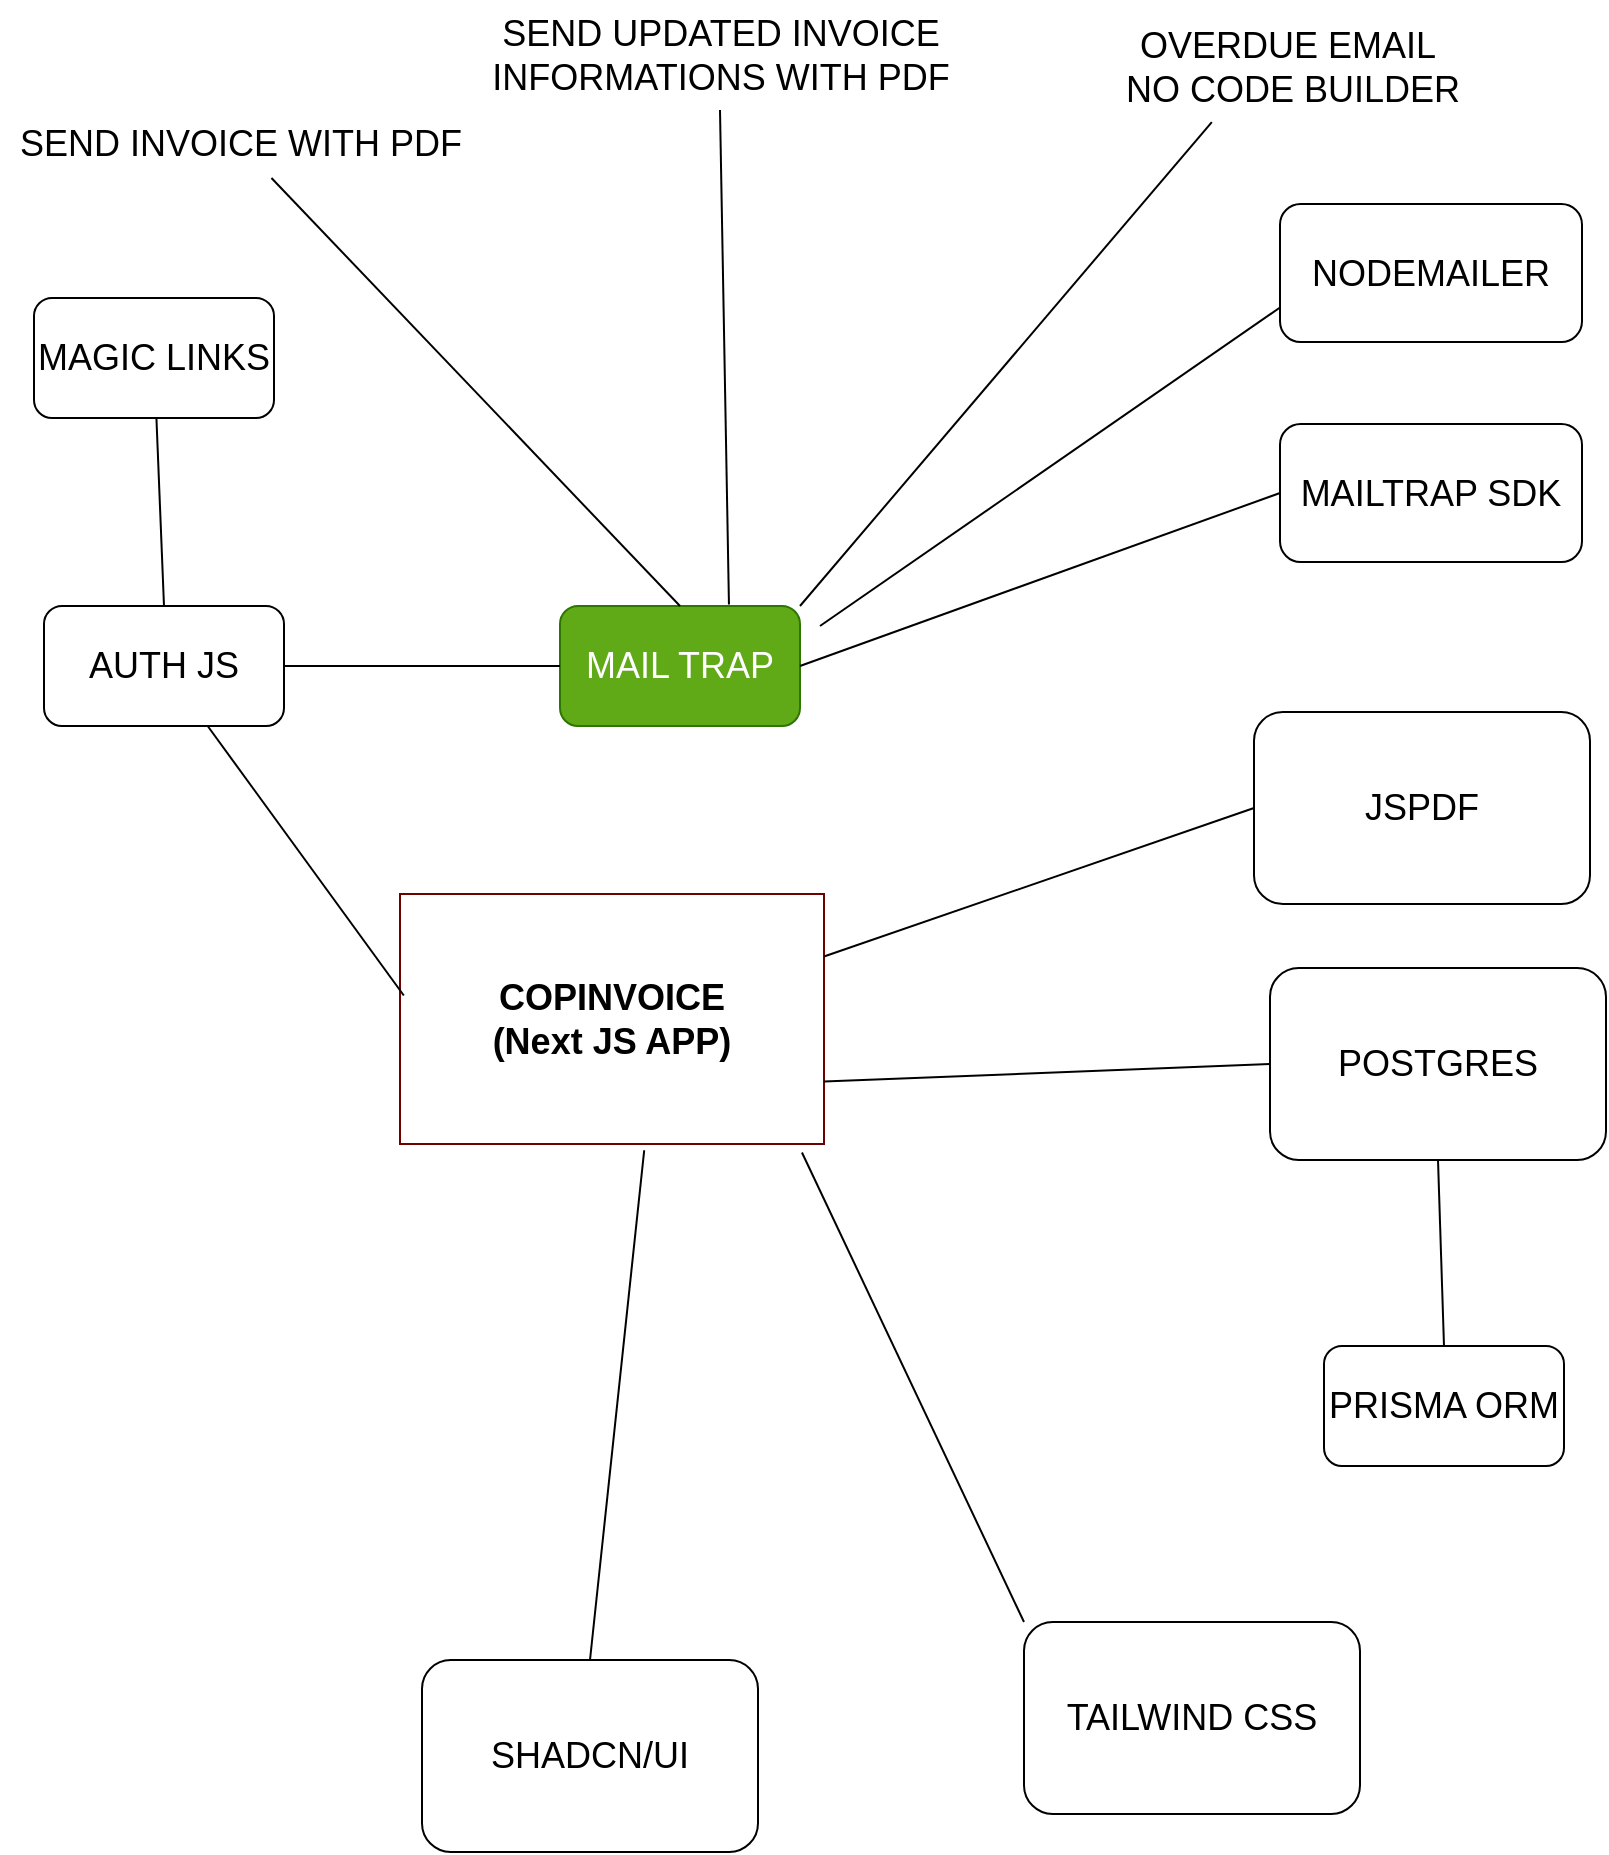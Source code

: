 <mxfile>
    <diagram id="Hyx2KwSfyTcDBe2Z9RFE" name="Page-1">
        <mxGraphModel dx="1031" dy="569" grid="0" gridSize="10" guides="1" tooltips="1" connect="1" arrows="1" fold="1" page="1" pageScale="1" pageWidth="850" pageHeight="1100" background="#ffffff" math="0" shadow="0">
            <root>
                <mxCell id="0"/>
                <mxCell id="1" parent="0"/>
                <mxCell id="2" value="&lt;font size=&quot;1&quot; color=&quot;#000000&quot;&gt;&lt;b style=&quot;font-size: 18px;&quot;&gt;COPINVOICE&lt;br&gt;(Next JS APP)&lt;br&gt;&lt;/b&gt;&lt;/font&gt;" style="rounded=0;whiteSpace=wrap;html=1;fillColor=#FFFFFF;fillStyle=solid;strokeColor=#6F0000;fontColor=#ffffff;" vertex="1" parent="1">
                    <mxGeometry x="213" y="461" width="212" height="125" as="geometry"/>
                </mxCell>
                <mxCell id="4" value="AUTH JS" style="rounded=1;whiteSpace=wrap;html=1;fillStyle=solid;strokeColor=#000000;fontSize=18;fontColor=#000000;fillColor=#FFFFFF;gradientColor=none;" vertex="1" parent="1">
                    <mxGeometry x="35" y="317" width="120" height="60" as="geometry"/>
                </mxCell>
                <mxCell id="5" value="" style="endArrow=none;html=1;fontSize=18;fontColor=#000000;strokeColor=#000000;exitX=0.009;exitY=0.406;exitDx=0;exitDy=0;exitPerimeter=0;" edge="1" parent="1" source="2" target="4">
                    <mxGeometry width="50" height="50" relative="1" as="geometry">
                        <mxPoint x="337" y="510" as="sourcePoint"/>
                        <mxPoint x="514" y="441" as="targetPoint"/>
                    </mxGeometry>
                </mxCell>
                <mxCell id="6" value="MAGIC LINKS" style="rounded=1;whiteSpace=wrap;html=1;fillStyle=solid;strokeColor=#000000;fontSize=18;fontColor=#000000;fillColor=#FFFFFF;gradientColor=none;" vertex="1" parent="1">
                    <mxGeometry x="30" y="163" width="120" height="60" as="geometry"/>
                </mxCell>
                <mxCell id="7" value="" style="endArrow=none;html=1;fontSize=18;fontColor=#000000;strokeColor=#000000;exitX=0.5;exitY=0;exitDx=0;exitDy=0;" edge="1" parent="1" source="4" target="6">
                    <mxGeometry width="50" height="50" relative="1" as="geometry">
                        <mxPoint x="347" y="520" as="sourcePoint"/>
                        <mxPoint x="252.536" y="382" as="targetPoint"/>
                    </mxGeometry>
                </mxCell>
                <mxCell id="8" value="MAIL TRAP" style="rounded=1;whiteSpace=wrap;html=1;fillStyle=solid;strokeColor=#2D7600;fontSize=18;fontColor=#ffffff;fillColor=#60a917;" vertex="1" parent="1">
                    <mxGeometry x="293" y="317" width="120" height="60" as="geometry"/>
                </mxCell>
                <mxCell id="9" value="" style="endArrow=none;html=1;fontSize=18;fontColor=#000000;strokeColor=#000000;entryX=1;entryY=0.5;entryDx=0;entryDy=0;exitX=0;exitY=0.5;exitDx=0;exitDy=0;" edge="1" parent="1" source="8" target="4">
                    <mxGeometry width="50" height="50" relative="1" as="geometry">
                        <mxPoint x="347" y="520" as="sourcePoint"/>
                        <mxPoint x="252.536" y="382" as="targetPoint"/>
                    </mxGeometry>
                </mxCell>
                <mxCell id="10" value="SEND INVOICE WITH PDF" style="text;html=1;align=center;verticalAlign=middle;resizable=0;points=[];autosize=1;strokeColor=none;fillColor=none;fontSize=18;fontColor=#000000;" vertex="1" parent="1">
                    <mxGeometry x="13" y="69" width="239" height="34" as="geometry"/>
                </mxCell>
                <mxCell id="11" value="" style="endArrow=none;html=1;fontSize=18;fontColor=#000000;strokeColor=#000000;exitX=0.5;exitY=0;exitDx=0;exitDy=0;" edge="1" parent="1" source="8" target="10">
                    <mxGeometry width="50" height="50" relative="1" as="geometry">
                        <mxPoint x="435" y="352" as="sourcePoint"/>
                        <mxPoint x="292" y="352" as="targetPoint"/>
                    </mxGeometry>
                </mxCell>
                <mxCell id="12" value="SEND UPDATED INVOICE&lt;br&gt;INFORMATIONS WITH PDF" style="text;html=1;align=center;verticalAlign=middle;resizable=0;points=[];autosize=1;strokeColor=none;fillColor=none;fontSize=18;fontColor=#000000;" vertex="1" parent="1">
                    <mxGeometry x="249" y="14" width="247" height="55" as="geometry"/>
                </mxCell>
                <mxCell id="13" value="" style="endArrow=none;html=1;fontSize=18;fontColor=#000000;strokeColor=#000000;exitX=0.704;exitY=-0.013;exitDx=0;exitDy=0;exitPerimeter=0;" edge="1" parent="1" source="8" target="12">
                    <mxGeometry width="50" height="50" relative="1" as="geometry">
                        <mxPoint x="506" y="307" as="sourcePoint"/>
                        <mxPoint x="295.498" y="110" as="targetPoint"/>
                    </mxGeometry>
                </mxCell>
                <mxCell id="14" value="OVERDUE EMAIL&amp;nbsp;&lt;br&gt;NO CODE BUILDER" style="text;html=1;align=center;verticalAlign=middle;resizable=0;points=[];autosize=1;strokeColor=none;fillColor=none;fontSize=18;fontColor=#000000;" vertex="1" parent="1">
                    <mxGeometry x="566" y="20" width="185" height="55" as="geometry"/>
                </mxCell>
                <mxCell id="15" value="" style="endArrow=none;html=1;fontSize=18;fontColor=#000000;strokeColor=#000000;exitX=1;exitY=0;exitDx=0;exitDy=0;entryX=0.286;entryY=1.001;entryDx=0;entryDy=0;entryPerimeter=0;" edge="1" parent="1" source="8" target="14">
                    <mxGeometry width="50" height="50" relative="1" as="geometry">
                        <mxPoint x="387.48" y="326.22" as="sourcePoint"/>
                        <mxPoint x="466.964" y="97" as="targetPoint"/>
                    </mxGeometry>
                </mxCell>
                <mxCell id="16" value="NODEMAILER" style="rounded=1;whiteSpace=wrap;html=1;fillStyle=solid;strokeColor=#000000;fontSize=18;fontColor=#000000;fillColor=#FFFFFF;gradientColor=none;" vertex="1" parent="1">
                    <mxGeometry x="653" y="116" width="151" height="69" as="geometry"/>
                </mxCell>
                <mxCell id="17" value="MAILTRAP SDK" style="rounded=1;whiteSpace=wrap;html=1;fillStyle=solid;strokeColor=#000000;fontSize=18;fontColor=#000000;fillColor=#FFFFFF;gradientColor=none;" vertex="1" parent="1">
                    <mxGeometry x="653" y="226" width="151" height="69" as="geometry"/>
                </mxCell>
                <mxCell id="18" value="" style="endArrow=none;html=1;fontSize=18;fontColor=#000000;strokeColor=#000000;exitX=1;exitY=0;exitDx=0;exitDy=0;entryX=0;entryY=0.75;entryDx=0;entryDy=0;" edge="1" parent="1" target="16">
                    <mxGeometry width="50" height="50" relative="1" as="geometry">
                        <mxPoint x="423.0" y="327.0" as="sourcePoint"/>
                        <mxPoint x="628.91" y="85.055" as="targetPoint"/>
                    </mxGeometry>
                </mxCell>
                <mxCell id="19" value="" style="endArrow=none;html=1;fontSize=18;fontColor=#000000;strokeColor=#000000;exitX=1;exitY=0.5;exitDx=0;exitDy=0;entryX=0;entryY=0.5;entryDx=0;entryDy=0;" edge="1" parent="1" source="8" target="17">
                    <mxGeometry width="50" height="50" relative="1" as="geometry">
                        <mxPoint x="433.0" y="337.0" as="sourcePoint"/>
                        <mxPoint x="621" y="236.75" as="targetPoint"/>
                    </mxGeometry>
                </mxCell>
                <mxCell id="21" value="JSPDF" style="rounded=1;whiteSpace=wrap;html=1;fillStyle=solid;strokeColor=#000000;fontSize=18;fontColor=#000000;fillColor=#FFFFFF;gradientColor=none;" vertex="1" parent="1">
                    <mxGeometry x="640" y="370" width="168" height="96" as="geometry"/>
                </mxCell>
                <mxCell id="22" value="" style="endArrow=none;html=1;fontSize=18;fontColor=#000000;strokeColor=#000000;exitX=1;exitY=0.25;exitDx=0;exitDy=0;entryX=0;entryY=0.5;entryDx=0;entryDy=0;" edge="1" parent="1" source="2" target="21">
                    <mxGeometry width="50" height="50" relative="1" as="geometry">
                        <mxPoint x="423" y="357" as="sourcePoint"/>
                        <mxPoint x="663" y="270.5" as="targetPoint"/>
                    </mxGeometry>
                </mxCell>
                <mxCell id="23" value="POSTGRES" style="rounded=1;whiteSpace=wrap;html=1;fillStyle=solid;strokeColor=#000000;fontSize=18;fontColor=#000000;fillColor=#FFFFFF;gradientColor=none;" vertex="1" parent="1">
                    <mxGeometry x="648" y="498" width="168" height="96" as="geometry"/>
                </mxCell>
                <mxCell id="24" value="" style="endArrow=none;html=1;fontSize=18;fontColor=#000000;strokeColor=#000000;exitX=1;exitY=0.75;exitDx=0;exitDy=0;entryX=0;entryY=0.5;entryDx=0;entryDy=0;" edge="1" parent="1" source="2" target="23">
                    <mxGeometry width="50" height="50" relative="1" as="geometry">
                        <mxPoint x="435" y="533.5" as="sourcePoint"/>
                        <mxPoint x="650" y="428.0" as="targetPoint"/>
                    </mxGeometry>
                </mxCell>
                <mxCell id="25" value="PRISMA ORM" style="rounded=1;whiteSpace=wrap;html=1;fillStyle=solid;strokeColor=#000000;fontSize=18;fontColor=#000000;fillColor=#FFFFFF;gradientColor=none;" vertex="1" parent="1">
                    <mxGeometry x="675" y="687" width="120" height="60" as="geometry"/>
                </mxCell>
                <mxCell id="26" value="" style="endArrow=none;html=1;fontSize=18;fontColor=#000000;strokeColor=#000000;exitX=0.5;exitY=0;exitDx=0;exitDy=0;entryX=0.5;entryY=1;entryDx=0;entryDy=0;" edge="1" parent="1" source="25" target="23">
                    <mxGeometry width="50" height="50" relative="1" as="geometry">
                        <mxPoint x="435" y="564.75" as="sourcePoint"/>
                        <mxPoint x="658" y="556" as="targetPoint"/>
                    </mxGeometry>
                </mxCell>
                <mxCell id="27" value="TAILWIND CSS" style="rounded=1;whiteSpace=wrap;html=1;fillStyle=solid;strokeColor=#000000;fontSize=18;fontColor=#000000;fillColor=#FFFFFF;gradientColor=none;" vertex="1" parent="1">
                    <mxGeometry x="525" y="825" width="168" height="96" as="geometry"/>
                </mxCell>
                <mxCell id="28" value="SHADCN/UI" style="rounded=1;whiteSpace=wrap;html=1;fillStyle=solid;strokeColor=#000000;fontSize=18;fontColor=#000000;fillColor=#FFFFFF;gradientColor=none;" vertex="1" parent="1">
                    <mxGeometry x="224" y="844" width="168" height="96" as="geometry"/>
                </mxCell>
                <mxCell id="29" value="" style="endArrow=none;html=1;fontSize=18;fontColor=#000000;strokeColor=#000000;exitX=0.948;exitY=1.034;exitDx=0;exitDy=0;entryX=0;entryY=0;entryDx=0;entryDy=0;exitPerimeter=0;" edge="1" parent="1" source="2" target="27">
                    <mxGeometry width="50" height="50" relative="1" as="geometry">
                        <mxPoint x="435" y="564.75" as="sourcePoint"/>
                        <mxPoint x="658" y="556" as="targetPoint"/>
                    </mxGeometry>
                </mxCell>
                <mxCell id="30" value="" style="endArrow=none;html=1;fontSize=18;fontColor=#000000;strokeColor=#000000;exitX=0.576;exitY=1.025;exitDx=0;exitDy=0;entryX=0.5;entryY=0;entryDx=0;entryDy=0;exitPerimeter=0;" edge="1" parent="1" source="2" target="28">
                    <mxGeometry width="50" height="50" relative="1" as="geometry">
                        <mxPoint x="423.976" y="600.25" as="sourcePoint"/>
                        <mxPoint x="535" y="835" as="targetPoint"/>
                    </mxGeometry>
                </mxCell>
            </root>
        </mxGraphModel>
    </diagram>
</mxfile>